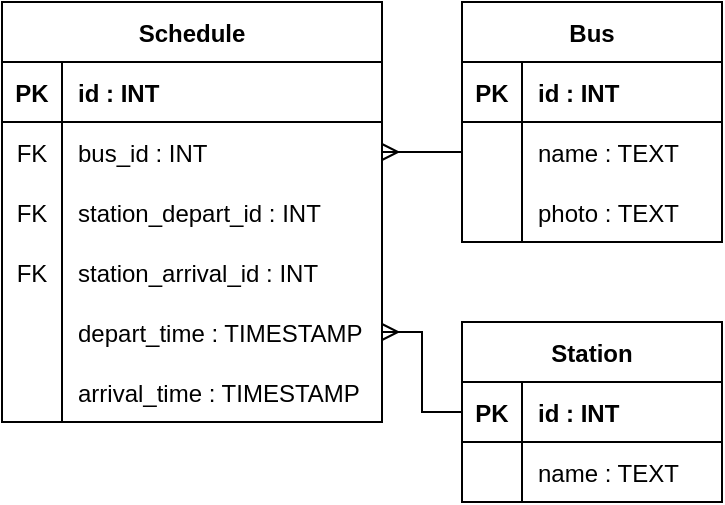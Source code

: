 <mxfile version="13.7.7" type="device"><diagram id="NYESXlRdP--VUBK1QH61" name="Page-1"><mxGraphModel dx="723" dy="369" grid="1" gridSize="10" guides="1" tooltips="1" connect="1" arrows="1" fold="1" page="1" pageScale="1" pageWidth="850" pageHeight="1100" math="0" shadow="0"><root><mxCell id="0"/><mxCell id="1" parent="0"/><mxCell id="mpVeR4f0g8U1TDlhvt67-7" value="Schedule" style="shape=table;startSize=30;container=1;collapsible=1;childLayout=tableLayout;fixedRows=1;rowLines=0;fontStyle=1;align=center;resizeLast=1;columnLines=1;horizontal=1;arcSize=15;" vertex="1" parent="1"><mxGeometry x="170" y="50" width="190" height="210" as="geometry"/></mxCell><mxCell id="mpVeR4f0g8U1TDlhvt67-8" value="" style="shape=partialRectangle;collapsible=0;dropTarget=0;pointerEvents=0;fillColor=none;top=0;left=0;bottom=1;right=0;points=[[0,0.5],[1,0.5]];portConstraint=eastwest;" vertex="1" parent="mpVeR4f0g8U1TDlhvt67-7"><mxGeometry y="30" width="190" height="30" as="geometry"/></mxCell><mxCell id="mpVeR4f0g8U1TDlhvt67-9" value="PK" style="shape=partialRectangle;connectable=0;fillColor=none;top=0;left=0;bottom=0;right=0;fontStyle=1;overflow=hidden;" vertex="1" parent="mpVeR4f0g8U1TDlhvt67-8"><mxGeometry width="30" height="30" as="geometry"/></mxCell><mxCell id="mpVeR4f0g8U1TDlhvt67-10" value="id : INT" style="shape=partialRectangle;connectable=0;fillColor=none;top=0;left=0;bottom=0;right=0;align=left;spacingLeft=6;fontStyle=1;overflow=hidden;" vertex="1" parent="mpVeR4f0g8U1TDlhvt67-8"><mxGeometry x="30" width="160" height="30" as="geometry"/></mxCell><mxCell id="mpVeR4f0g8U1TDlhvt67-11" value="" style="shape=partialRectangle;collapsible=0;dropTarget=0;pointerEvents=0;fillColor=none;top=0;left=0;bottom=0;right=0;points=[[0,0.5],[1,0.5]];portConstraint=eastwest;" vertex="1" parent="mpVeR4f0g8U1TDlhvt67-7"><mxGeometry y="60" width="190" height="30" as="geometry"/></mxCell><mxCell id="mpVeR4f0g8U1TDlhvt67-12" value="FK" style="shape=partialRectangle;connectable=0;fillColor=none;top=0;left=0;bottom=0;right=0;editable=1;overflow=hidden;" vertex="1" parent="mpVeR4f0g8U1TDlhvt67-11"><mxGeometry width="30" height="30" as="geometry"/></mxCell><mxCell id="mpVeR4f0g8U1TDlhvt67-13" value="bus_id : INT" style="shape=partialRectangle;connectable=0;fillColor=none;top=0;left=0;bottom=0;right=0;align=left;spacingLeft=6;overflow=hidden;" vertex="1" parent="mpVeR4f0g8U1TDlhvt67-11"><mxGeometry x="30" width="160" height="30" as="geometry"/></mxCell><mxCell id="mpVeR4f0g8U1TDlhvt67-14" value="" style="shape=partialRectangle;collapsible=0;dropTarget=0;pointerEvents=0;fillColor=none;top=0;left=0;bottom=0;right=0;points=[[0,0.5],[1,0.5]];portConstraint=eastwest;" vertex="1" parent="mpVeR4f0g8U1TDlhvt67-7"><mxGeometry y="90" width="190" height="30" as="geometry"/></mxCell><mxCell id="mpVeR4f0g8U1TDlhvt67-15" value="FK" style="shape=partialRectangle;connectable=0;fillColor=none;top=0;left=0;bottom=0;right=0;editable=1;overflow=hidden;" vertex="1" parent="mpVeR4f0g8U1TDlhvt67-14"><mxGeometry width="30" height="30" as="geometry"/></mxCell><mxCell id="mpVeR4f0g8U1TDlhvt67-16" value="station_depart_id : INT" style="shape=partialRectangle;connectable=0;fillColor=none;top=0;left=0;bottom=0;right=0;align=left;spacingLeft=6;overflow=hidden;" vertex="1" parent="mpVeR4f0g8U1TDlhvt67-14"><mxGeometry x="30" width="160" height="30" as="geometry"/></mxCell><mxCell id="mpVeR4f0g8U1TDlhvt67-17" value="" style="shape=partialRectangle;collapsible=0;dropTarget=0;pointerEvents=0;fillColor=none;top=0;left=0;bottom=0;right=0;points=[[0,0.5],[1,0.5]];portConstraint=eastwest;" vertex="1" parent="mpVeR4f0g8U1TDlhvt67-7"><mxGeometry y="120" width="190" height="30" as="geometry"/></mxCell><mxCell id="mpVeR4f0g8U1TDlhvt67-18" value="FK" style="shape=partialRectangle;connectable=0;fillColor=none;top=0;left=0;bottom=0;right=0;editable=1;overflow=hidden;" vertex="1" parent="mpVeR4f0g8U1TDlhvt67-17"><mxGeometry width="30" height="30" as="geometry"/></mxCell><mxCell id="mpVeR4f0g8U1TDlhvt67-19" value="station_arrival_id : INT" style="shape=partialRectangle;connectable=0;fillColor=none;top=0;left=0;bottom=0;right=0;align=left;spacingLeft=6;overflow=hidden;" vertex="1" parent="mpVeR4f0g8U1TDlhvt67-17"><mxGeometry x="30" width="160" height="30" as="geometry"/></mxCell><mxCell id="mpVeR4f0g8U1TDlhvt67-33" value="" style="shape=partialRectangle;collapsible=0;dropTarget=0;pointerEvents=0;fillColor=none;top=0;left=0;bottom=0;right=0;points=[[0,0.5],[1,0.5]];portConstraint=eastwest;" vertex="1" parent="mpVeR4f0g8U1TDlhvt67-7"><mxGeometry y="150" width="190" height="30" as="geometry"/></mxCell><mxCell id="mpVeR4f0g8U1TDlhvt67-34" value="" style="shape=partialRectangle;connectable=0;fillColor=none;top=0;left=0;bottom=0;right=0;editable=1;overflow=hidden;" vertex="1" parent="mpVeR4f0g8U1TDlhvt67-33"><mxGeometry width="30" height="30" as="geometry"/></mxCell><mxCell id="mpVeR4f0g8U1TDlhvt67-35" value="depart_time : TIMESTAMP" style="shape=partialRectangle;connectable=0;fillColor=none;top=0;left=0;bottom=0;right=0;align=left;spacingLeft=6;overflow=hidden;" vertex="1" parent="mpVeR4f0g8U1TDlhvt67-33"><mxGeometry x="30" width="160" height="30" as="geometry"/></mxCell><mxCell id="mpVeR4f0g8U1TDlhvt67-57" value="" style="shape=partialRectangle;collapsible=0;dropTarget=0;pointerEvents=0;fillColor=none;top=0;left=0;bottom=0;right=0;points=[[0,0.5],[1,0.5]];portConstraint=eastwest;" vertex="1" parent="mpVeR4f0g8U1TDlhvt67-7"><mxGeometry y="180" width="190" height="30" as="geometry"/></mxCell><mxCell id="mpVeR4f0g8U1TDlhvt67-58" value="" style="shape=partialRectangle;connectable=0;fillColor=none;top=0;left=0;bottom=0;right=0;editable=1;overflow=hidden;" vertex="1" parent="mpVeR4f0g8U1TDlhvt67-57"><mxGeometry width="30" height="30" as="geometry"/></mxCell><mxCell id="mpVeR4f0g8U1TDlhvt67-59" value="arrival_time : TIMESTAMP" style="shape=partialRectangle;connectable=0;fillColor=none;top=0;left=0;bottom=0;right=0;align=left;spacingLeft=6;overflow=hidden;" vertex="1" parent="mpVeR4f0g8U1TDlhvt67-57"><mxGeometry x="30" width="160" height="30" as="geometry"/></mxCell><mxCell id="mpVeR4f0g8U1TDlhvt67-60" value="Bus" style="shape=table;startSize=30;container=1;collapsible=1;childLayout=tableLayout;fixedRows=1;rowLines=0;fontStyle=1;align=center;resizeLast=1;columnLines=1;horizontal=1;arcSize=15;" vertex="1" parent="1"><mxGeometry x="400" y="50" width="130" height="120" as="geometry"/></mxCell><mxCell id="mpVeR4f0g8U1TDlhvt67-61" value="" style="shape=partialRectangle;collapsible=0;dropTarget=0;pointerEvents=0;fillColor=none;top=0;left=0;bottom=1;right=0;points=[[0,0.5],[1,0.5]];portConstraint=eastwest;" vertex="1" parent="mpVeR4f0g8U1TDlhvt67-60"><mxGeometry y="30" width="130" height="30" as="geometry"/></mxCell><mxCell id="mpVeR4f0g8U1TDlhvt67-62" value="PK" style="shape=partialRectangle;connectable=0;fillColor=none;top=0;left=0;bottom=0;right=0;fontStyle=1;overflow=hidden;" vertex="1" parent="mpVeR4f0g8U1TDlhvt67-61"><mxGeometry width="30" height="30" as="geometry"/></mxCell><mxCell id="mpVeR4f0g8U1TDlhvt67-63" value="id : INT" style="shape=partialRectangle;connectable=0;fillColor=none;top=0;left=0;bottom=0;right=0;align=left;spacingLeft=6;fontStyle=1;overflow=hidden;" vertex="1" parent="mpVeR4f0g8U1TDlhvt67-61"><mxGeometry x="30" width="100" height="30" as="geometry"/></mxCell><mxCell id="mpVeR4f0g8U1TDlhvt67-64" value="" style="shape=partialRectangle;collapsible=0;dropTarget=0;pointerEvents=0;fillColor=none;top=0;left=0;bottom=0;right=0;points=[[0,0.5],[1,0.5]];portConstraint=eastwest;" vertex="1" parent="mpVeR4f0g8U1TDlhvt67-60"><mxGeometry y="60" width="130" height="30" as="geometry"/></mxCell><mxCell id="mpVeR4f0g8U1TDlhvt67-65" value="" style="shape=partialRectangle;connectable=0;fillColor=none;top=0;left=0;bottom=0;right=0;editable=1;overflow=hidden;" vertex="1" parent="mpVeR4f0g8U1TDlhvt67-64"><mxGeometry width="30" height="30" as="geometry"/></mxCell><mxCell id="mpVeR4f0g8U1TDlhvt67-66" value="name : TEXT" style="shape=partialRectangle;connectable=0;fillColor=none;top=0;left=0;bottom=0;right=0;align=left;spacingLeft=6;overflow=hidden;" vertex="1" parent="mpVeR4f0g8U1TDlhvt67-64"><mxGeometry x="30" width="100" height="30" as="geometry"/></mxCell><mxCell id="mpVeR4f0g8U1TDlhvt67-79" value="" style="shape=partialRectangle;collapsible=0;dropTarget=0;pointerEvents=0;fillColor=none;top=0;left=0;bottom=0;right=0;points=[[0,0.5],[1,0.5]];portConstraint=eastwest;" vertex="1" parent="mpVeR4f0g8U1TDlhvt67-60"><mxGeometry y="90" width="130" height="30" as="geometry"/></mxCell><mxCell id="mpVeR4f0g8U1TDlhvt67-80" value="" style="shape=partialRectangle;connectable=0;fillColor=none;top=0;left=0;bottom=0;right=0;editable=1;overflow=hidden;" vertex="1" parent="mpVeR4f0g8U1TDlhvt67-79"><mxGeometry width="30" height="30" as="geometry"/></mxCell><mxCell id="mpVeR4f0g8U1TDlhvt67-81" value="photo : TEXT" style="shape=partialRectangle;connectable=0;fillColor=none;top=0;left=0;bottom=0;right=0;align=left;spacingLeft=6;overflow=hidden;" vertex="1" parent="mpVeR4f0g8U1TDlhvt67-79"><mxGeometry x="30" width="100" height="30" as="geometry"/></mxCell><mxCell id="mpVeR4f0g8U1TDlhvt67-82" value="Station" style="shape=table;startSize=30;container=1;collapsible=1;childLayout=tableLayout;fixedRows=1;rowLines=0;fontStyle=1;align=center;resizeLast=1;columnLines=1;horizontal=1;arcSize=15;" vertex="1" parent="1"><mxGeometry x="400" y="210" width="130" height="90" as="geometry"/></mxCell><mxCell id="mpVeR4f0g8U1TDlhvt67-83" value="" style="shape=partialRectangle;collapsible=0;dropTarget=0;pointerEvents=0;fillColor=none;top=0;left=0;bottom=1;right=0;points=[[0,0.5],[1,0.5]];portConstraint=eastwest;" vertex="1" parent="mpVeR4f0g8U1TDlhvt67-82"><mxGeometry y="30" width="130" height="30" as="geometry"/></mxCell><mxCell id="mpVeR4f0g8U1TDlhvt67-84" value="PK" style="shape=partialRectangle;connectable=0;fillColor=none;top=0;left=0;bottom=0;right=0;fontStyle=1;overflow=hidden;" vertex="1" parent="mpVeR4f0g8U1TDlhvt67-83"><mxGeometry width="30" height="30" as="geometry"/></mxCell><mxCell id="mpVeR4f0g8U1TDlhvt67-85" value="id : INT" style="shape=partialRectangle;connectable=0;fillColor=none;top=0;left=0;bottom=0;right=0;align=left;spacingLeft=6;fontStyle=1;overflow=hidden;" vertex="1" parent="mpVeR4f0g8U1TDlhvt67-83"><mxGeometry x="30" width="100" height="30" as="geometry"/></mxCell><mxCell id="mpVeR4f0g8U1TDlhvt67-86" value="" style="shape=partialRectangle;collapsible=0;dropTarget=0;pointerEvents=0;fillColor=none;top=0;left=0;bottom=0;right=0;points=[[0,0.5],[1,0.5]];portConstraint=eastwest;" vertex="1" parent="mpVeR4f0g8U1TDlhvt67-82"><mxGeometry y="60" width="130" height="30" as="geometry"/></mxCell><mxCell id="mpVeR4f0g8U1TDlhvt67-87" value="" style="shape=partialRectangle;connectable=0;fillColor=none;top=0;left=0;bottom=0;right=0;editable=1;overflow=hidden;" vertex="1" parent="mpVeR4f0g8U1TDlhvt67-86"><mxGeometry width="30" height="30" as="geometry"/></mxCell><mxCell id="mpVeR4f0g8U1TDlhvt67-88" value="name : TEXT" style="shape=partialRectangle;connectable=0;fillColor=none;top=0;left=0;bottom=0;right=0;align=left;spacingLeft=6;overflow=hidden;" vertex="1" parent="mpVeR4f0g8U1TDlhvt67-86"><mxGeometry x="30" width="100" height="30" as="geometry"/></mxCell><mxCell id="mpVeR4f0g8U1TDlhvt67-97" style="edgeStyle=orthogonalEdgeStyle;rounded=0;orthogonalLoop=1;jettySize=auto;html=1;exitX=0;exitY=0.5;exitDx=0;exitDy=0;entryX=1;entryY=0.5;entryDx=0;entryDy=0;strokeColor=#000000;endArrow=ERmany;endFill=0;" edge="1" parent="1" source="mpVeR4f0g8U1TDlhvt67-83" target="mpVeR4f0g8U1TDlhvt67-33"><mxGeometry relative="1" as="geometry"/></mxCell><mxCell id="mpVeR4f0g8U1TDlhvt67-99" style="edgeStyle=orthogonalEdgeStyle;rounded=0;orthogonalLoop=1;jettySize=auto;html=1;exitX=1;exitY=0.5;exitDx=0;exitDy=0;entryX=0;entryY=0.5;entryDx=0;entryDy=0;startArrow=ERmany;startFill=0;endArrow=none;endFill=0;strokeColor=#000000;" edge="1" parent="1" source="mpVeR4f0g8U1TDlhvt67-11" target="mpVeR4f0g8U1TDlhvt67-64"><mxGeometry relative="1" as="geometry"/></mxCell></root></mxGraphModel></diagram></mxfile>